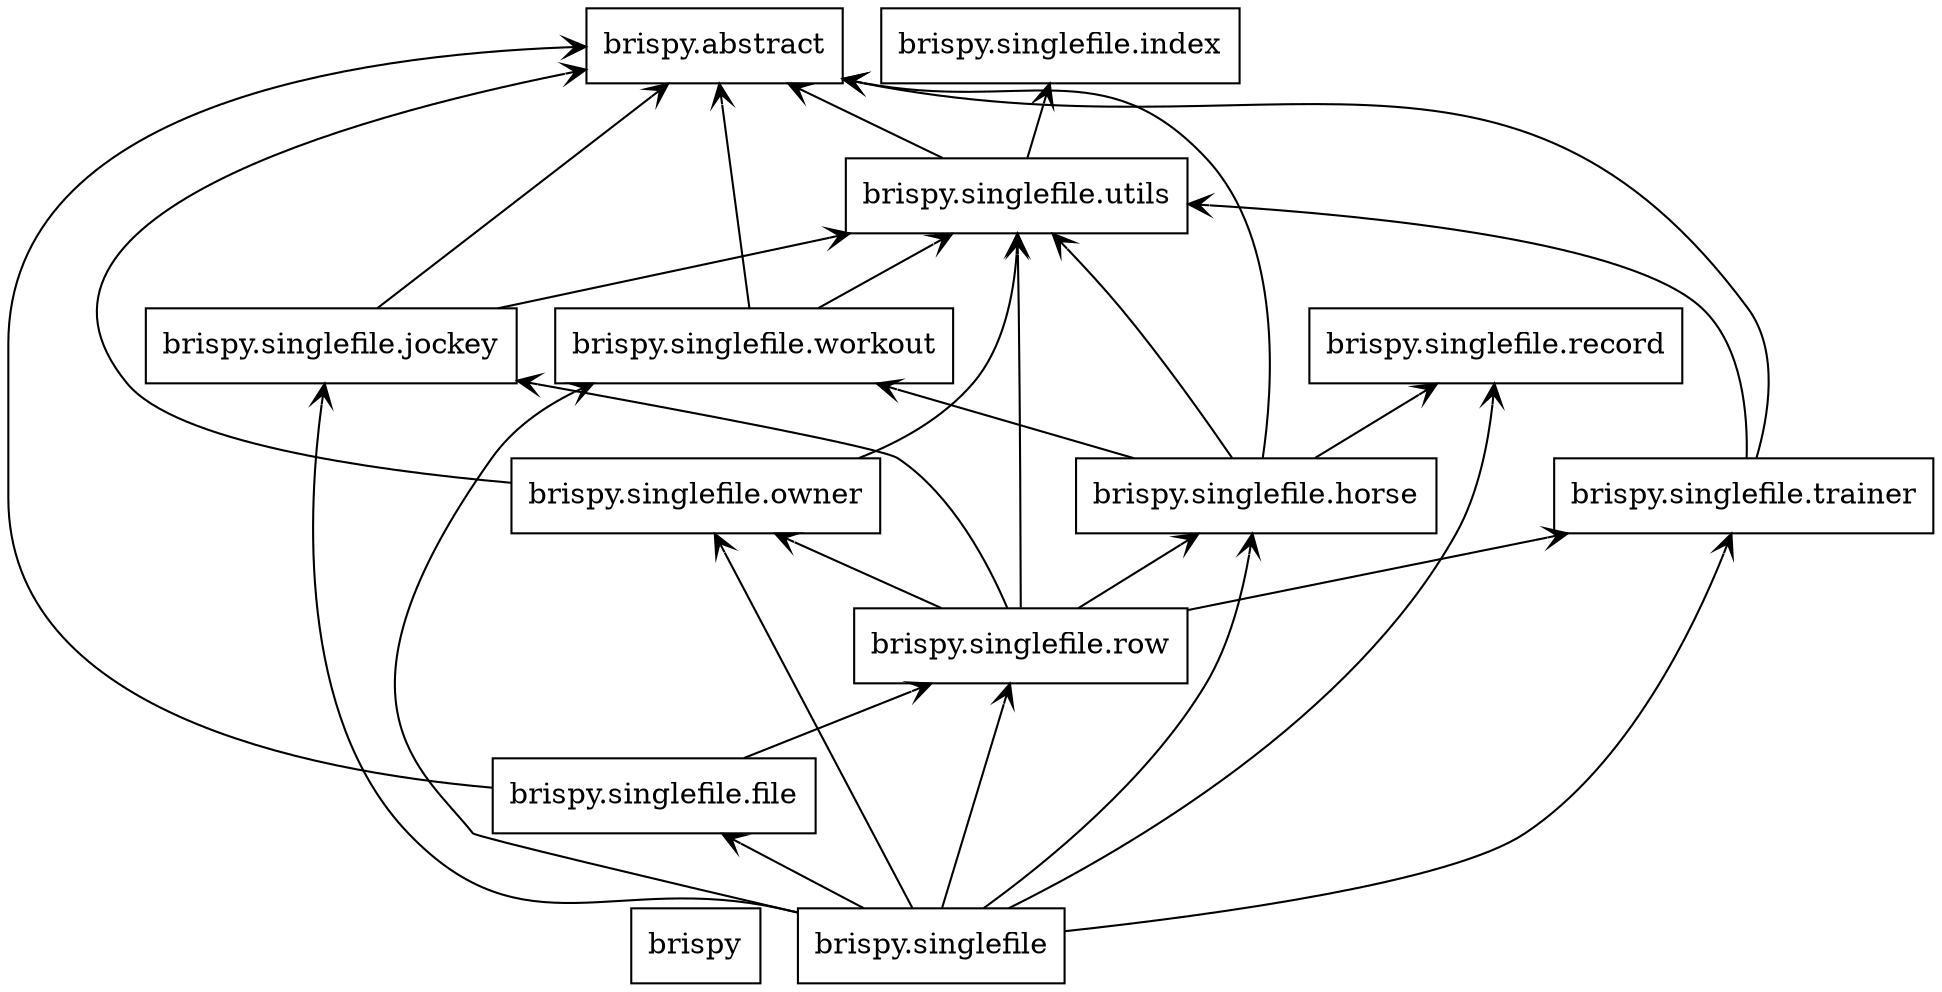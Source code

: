 digraph "packages" {
rankdir=BT
charset="utf-8"
"brispy" [color="black", label=<brispy>, shape="box", style="solid"];
"brispy.abstract" [color="black", label=<brispy.abstract>, shape="box", style="solid"];
"brispy.singlefile" [color="black", label=<brispy.singlefile>, shape="box", style="solid"];
"brispy.singlefile.file" [color="black", label=<brispy.singlefile.file>, shape="box", style="solid"];
"brispy.singlefile.horse" [color="black", label=<brispy.singlefile.horse>, shape="box", style="solid"];
"brispy.singlefile.index" [color="black", label=<brispy.singlefile.index>, shape="box", style="solid"];
"brispy.singlefile.jockey" [color="black", label=<brispy.singlefile.jockey>, shape="box", style="solid"];
"brispy.singlefile.owner" [color="black", label=<brispy.singlefile.owner>, shape="box", style="solid"];
"brispy.singlefile.record" [color="black", label=<brispy.singlefile.record>, shape="box", style="solid"];
"brispy.singlefile.row" [color="black", label=<brispy.singlefile.row>, shape="box", style="solid"];
"brispy.singlefile.trainer" [color="black", label=<brispy.singlefile.trainer>, shape="box", style="solid"];
"brispy.singlefile.utils" [color="black", label=<brispy.singlefile.utils>, shape="box", style="solid"];
"brispy.singlefile.workout" [color="black", label=<brispy.singlefile.workout>, shape="box", style="solid"];
"brispy.singlefile" -> "brispy.singlefile.file" [arrowhead="open", arrowtail="none"];
"brispy.singlefile" -> "brispy.singlefile.horse" [arrowhead="open", arrowtail="none"];
"brispy.singlefile" -> "brispy.singlefile.jockey" [arrowhead="open", arrowtail="none"];
"brispy.singlefile" -> "brispy.singlefile.owner" [arrowhead="open", arrowtail="none"];
"brispy.singlefile" -> "brispy.singlefile.record" [arrowhead="open", arrowtail="none"];
"brispy.singlefile" -> "brispy.singlefile.row" [arrowhead="open", arrowtail="none"];
"brispy.singlefile" -> "brispy.singlefile.trainer" [arrowhead="open", arrowtail="none"];
"brispy.singlefile" -> "brispy.singlefile.workout" [arrowhead="open", arrowtail="none"];
"brispy.singlefile.file" -> "brispy.abstract" [arrowhead="open", arrowtail="none"];
"brispy.singlefile.file" -> "brispy.singlefile.row" [arrowhead="open", arrowtail="none"];
"brispy.singlefile.horse" -> "brispy.abstract" [arrowhead="open", arrowtail="none"];
"brispy.singlefile.horse" -> "brispy.singlefile.record" [arrowhead="open", arrowtail="none"];
"brispy.singlefile.horse" -> "brispy.singlefile.utils" [arrowhead="open", arrowtail="none"];
"brispy.singlefile.horse" -> "brispy.singlefile.workout" [arrowhead="open", arrowtail="none"];
"brispy.singlefile.jockey" -> "brispy.abstract" [arrowhead="open", arrowtail="none"];
"brispy.singlefile.jockey" -> "brispy.singlefile.utils" [arrowhead="open", arrowtail="none"];
"brispy.singlefile.owner" -> "brispy.abstract" [arrowhead="open", arrowtail="none"];
"brispy.singlefile.owner" -> "brispy.singlefile.utils" [arrowhead="open", arrowtail="none"];
"brispy.singlefile.row" -> "brispy.singlefile.horse" [arrowhead="open", arrowtail="none"];
"brispy.singlefile.row" -> "brispy.singlefile.jockey" [arrowhead="open", arrowtail="none"];
"brispy.singlefile.row" -> "brispy.singlefile.owner" [arrowhead="open", arrowtail="none"];
"brispy.singlefile.row" -> "brispy.singlefile.trainer" [arrowhead="open", arrowtail="none"];
"brispy.singlefile.row" -> "brispy.singlefile.utils" [arrowhead="open", arrowtail="none"];
"brispy.singlefile.trainer" -> "brispy.abstract" [arrowhead="open", arrowtail="none"];
"brispy.singlefile.trainer" -> "brispy.singlefile.utils" [arrowhead="open", arrowtail="none"];
"brispy.singlefile.utils" -> "brispy.abstract" [arrowhead="open", arrowtail="none"];
"brispy.singlefile.utils" -> "brispy.singlefile.index" [arrowhead="open", arrowtail="none"];
"brispy.singlefile.workout" -> "brispy.abstract" [arrowhead="open", arrowtail="none"];
"brispy.singlefile.workout" -> "brispy.singlefile.utils" [arrowhead="open", arrowtail="none"];
}
